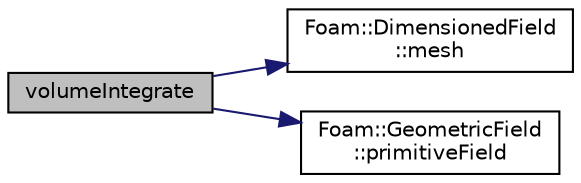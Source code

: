 digraph "volumeIntegrate"
{
  bgcolor="transparent";
  edge [fontname="Helvetica",fontsize="10",labelfontname="Helvetica",labelfontsize="10"];
  node [fontname="Helvetica",fontsize="10",shape=record];
  rankdir="LR";
  Node28903 [label="volumeIntegrate",height=0.2,width=0.4,color="black", fillcolor="grey75", style="filled", fontcolor="black"];
  Node28903 -> Node28904 [color="midnightblue",fontsize="10",style="solid",fontname="Helvetica"];
  Node28904 [label="Foam::DimensionedField\l::mesh",height=0.2,width=0.4,color="black",URL="$a27497.html#a8f1110830348a1448a14ab5e3cf47e3b",tooltip="Return mesh. "];
  Node28903 -> Node28905 [color="midnightblue",fontsize="10",style="solid",fontname="Helvetica"];
  Node28905 [label="Foam::GeometricField\l::primitiveField",height=0.2,width=0.4,color="black",URL="$a23249.html#a3d8b34acd265b26c7d4984d1618f9ee2",tooltip="Return a const-reference to the internal field. "];
}

